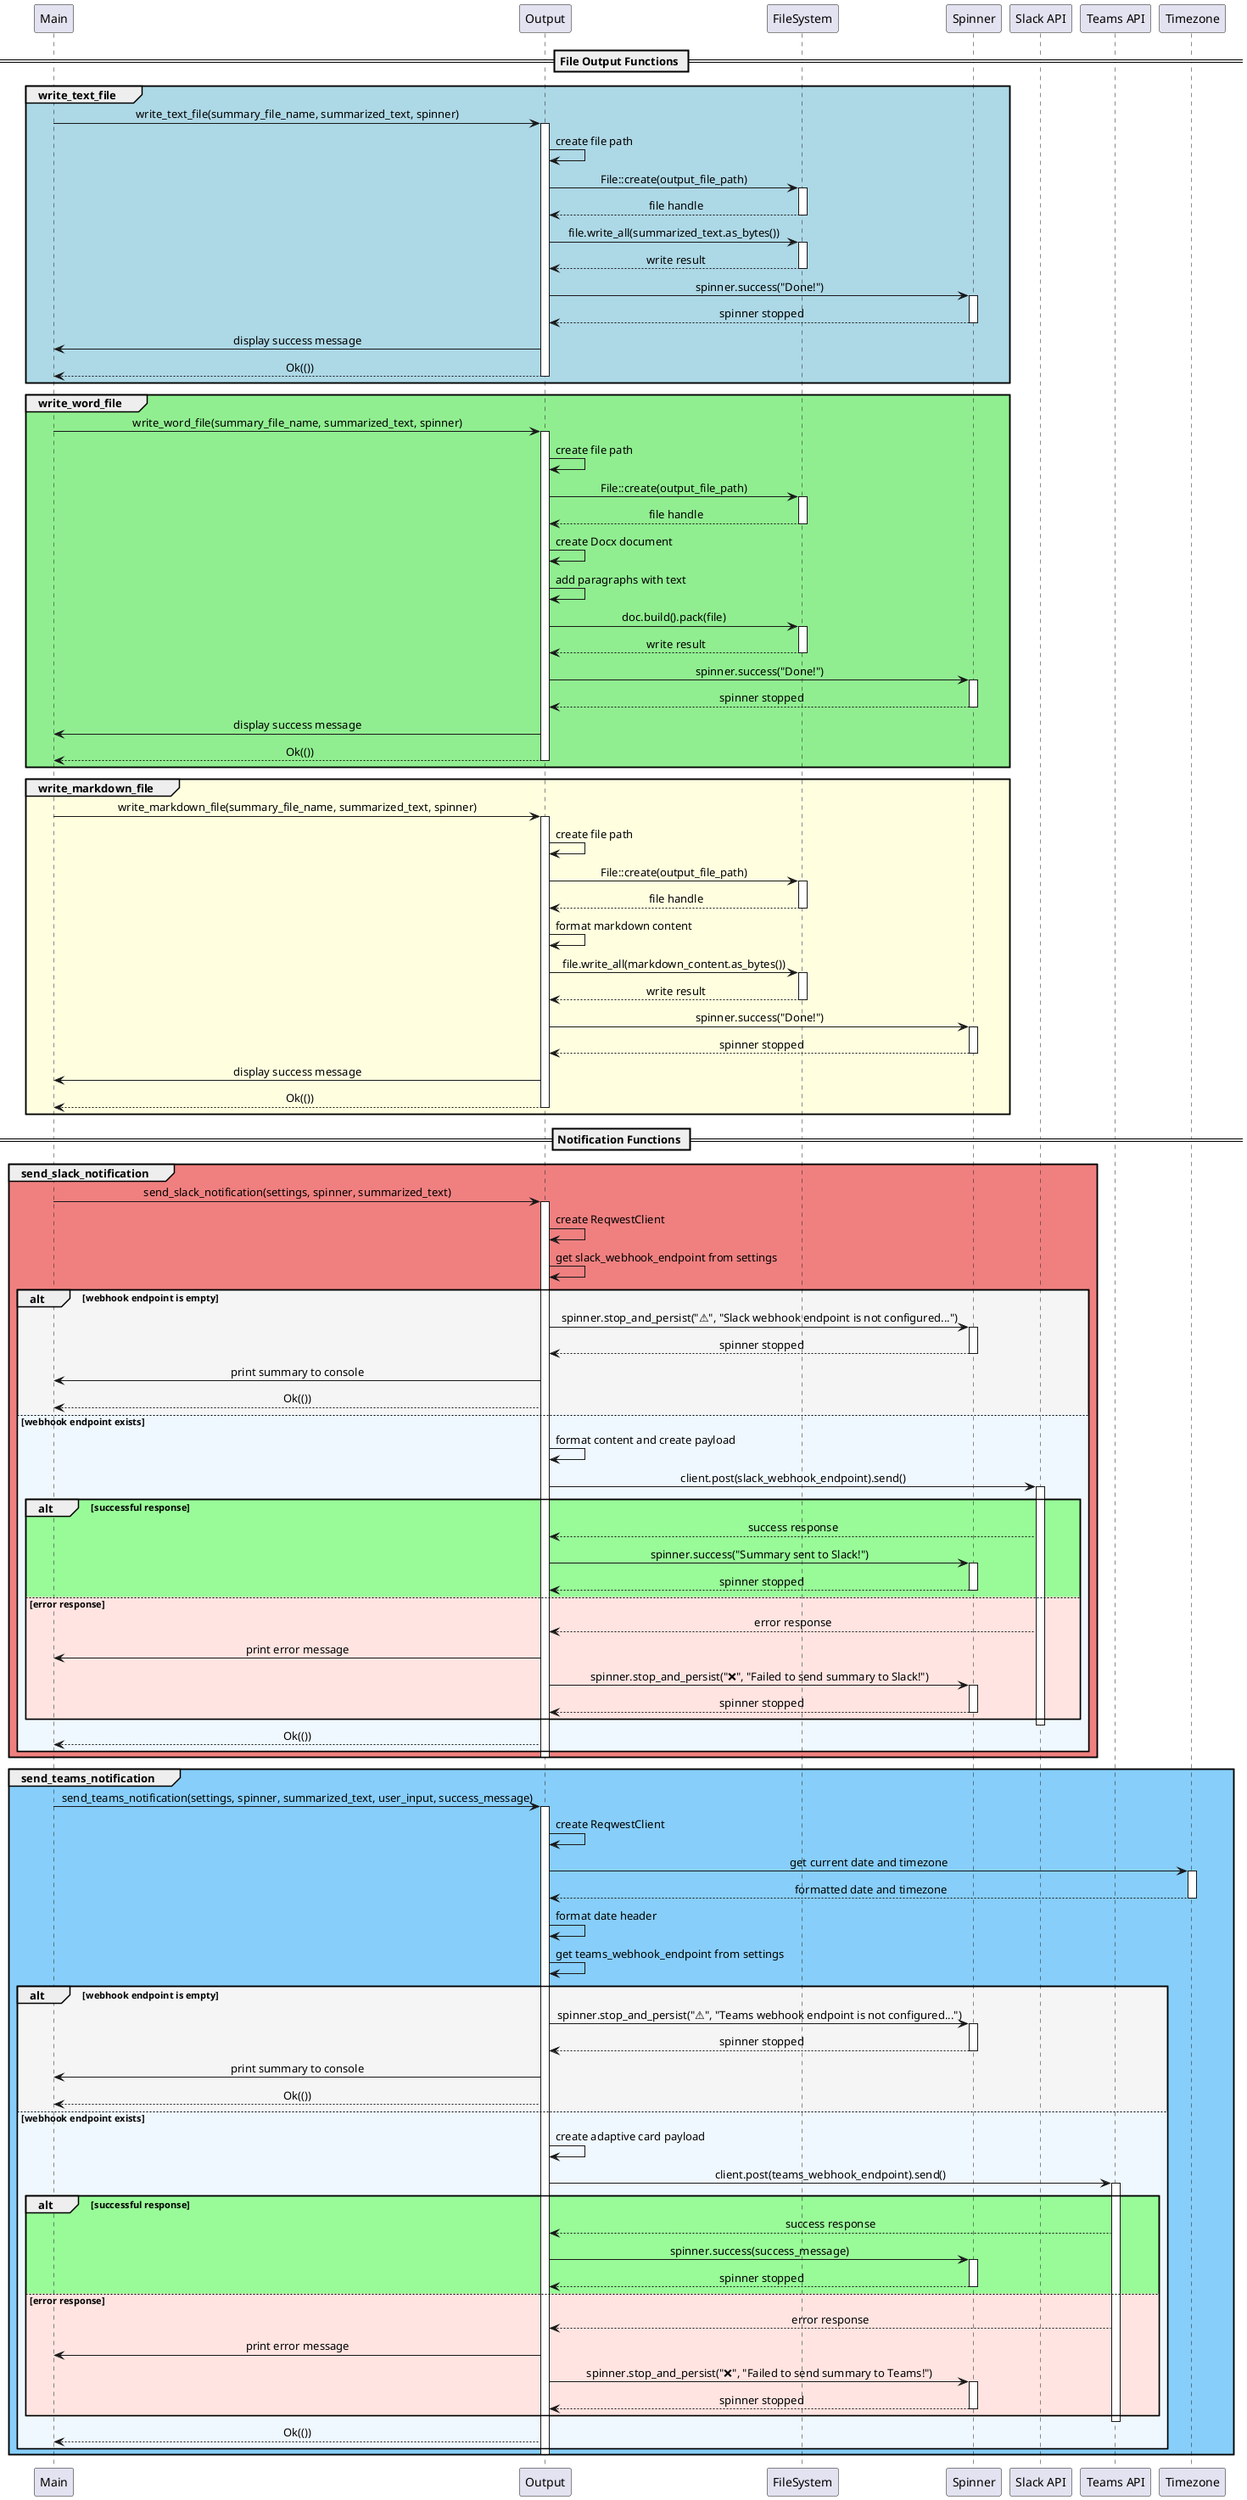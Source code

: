 @startuml
skinparam sequenceMessageAlign center

participant "Main" as Main
participant "Output" as Out
participant "FileSystem" as FS
participant "Spinner" as Spin
participant "Slack API" as Slack
participant "Teams API" as Teams
participant "Timezone" as TZ

== File Output Functions ==

group #LightBlue write_text_file
    Main -> Out: write_text_file(summary_file_name, summarized_text, spinner)
    activate Out
    
    Out -> Out: create file path
    Out -> FS: File::create(output_file_path)
    activate FS
    FS --> Out: file handle
    deactivate FS
    
    Out -> FS: file.write_all(summarized_text.as_bytes())
    activate FS
    FS --> Out: write result
    deactivate FS
    
    Out -> Spin: spinner.success("Done!")
    activate Spin
    Spin --> Out: spinner stopped
    deactivate Spin
    
    Out -> Main: display success message
    Out --> Main: Ok(())
    deactivate Out
end

group #LightGreen write_word_file
    Main -> Out: write_word_file(summary_file_name, summarized_text, spinner)
    activate Out
    
    Out -> Out: create file path
    Out -> FS: File::create(output_file_path)
    activate FS
    FS --> Out: file handle
    deactivate FS
    
    Out -> Out: create Docx document
    Out -> Out: add paragraphs with text
    
    Out -> FS: doc.build().pack(file)
    activate FS
    FS --> Out: write result
    deactivate FS
    
    Out -> Spin: spinner.success("Done!")
    activate Spin
    Spin --> Out: spinner stopped
    deactivate Spin
    
    Out -> Main: display success message
    Out --> Main: Ok(())
    deactivate Out
end

group #LightYellow write_markdown_file
    Main -> Out: write_markdown_file(summary_file_name, summarized_text, spinner)
    activate Out
    
    Out -> Out: create file path
    Out -> FS: File::create(output_file_path)
    activate FS
    FS --> Out: file handle
    deactivate FS
    
    Out -> Out: format markdown content
    
    Out -> FS: file.write_all(markdown_content.as_bytes())
    activate FS
    FS --> Out: write result
    deactivate FS
    
    Out -> Spin: spinner.success("Done!")
    activate Spin
    Spin --> Out: spinner stopped
    deactivate Spin
    
    Out -> Main: display success message
    Out --> Main: Ok(())
    deactivate Out
end

== Notification Functions ==

group #LightCoral send_slack_notification
    Main -> Out: send_slack_notification(settings, spinner, summarized_text)
    activate Out
    
    Out -> Out: create ReqwestClient
    Out -> Out: get slack_webhook_endpoint from settings
    
    alt #WhiteSmoke webhook endpoint is empty
        Out -> Spin: spinner.stop_and_persist("⚠️", "Slack webhook endpoint is not configured...")
        activate Spin
        Spin --> Out: spinner stopped
        deactivate Spin
        Out -> Main: print summary to console
        Out --> Main: Ok(())
    else #AliceBlue webhook endpoint exists
        Out -> Out: format content and create payload
        
        Out -> Slack: client.post(slack_webhook_endpoint).send()
        activate Slack
        
        alt #PaleGreen successful response
            Slack --> Out: success response
            Out -> Spin: spinner.success("Summary sent to Slack!")
            activate Spin
            Spin --> Out: spinner stopped
            deactivate Spin
        else #MistyRose error response
            Slack --> Out: error response
            Out -> Main: print error message
            Out -> Spin: spinner.stop_and_persist("❌", "Failed to send summary to Slack!")
            activate Spin
            Spin --> Out: spinner stopped
            deactivate Spin
        end
        
        deactivate Slack
        Out --> Main: Ok(())
    end
    
    deactivate Out
end

group #LightSkyBlue send_teams_notification
    Main -> Out: send_teams_notification(settings, spinner, summarized_text, user_input, success_message)
    activate Out
    
    Out -> Out: create ReqwestClient
    
    Out -> TZ: get current date and timezone
    activate TZ
    TZ --> Out: formatted date and timezone
    deactivate TZ
    
    Out -> Out: format date header
    Out -> Out: get teams_webhook_endpoint from settings
    
    alt #WhiteSmoke webhook endpoint is empty
        Out -> Spin: spinner.stop_and_persist("⚠️", "Teams webhook endpoint is not configured...")
        activate Spin
        Spin --> Out: spinner stopped
        deactivate Spin
        Out -> Main: print summary to console
        Out --> Main: Ok(())
    else #AliceBlue webhook endpoint exists
        Out -> Out: create adaptive card payload
        
        Out -> Teams: client.post(teams_webhook_endpoint).send()
        activate Teams
        
        alt #PaleGreen successful response
            Teams --> Out: success response
            Out -> Spin: spinner.success(success_message)
            activate Spin
            Spin --> Out: spinner stopped
            deactivate Spin
        else #MistyRose error response
            Teams --> Out: error response
            Out -> Main: print error message
            Out -> Spin: spinner.stop_and_persist("❌", "Failed to send summary to Teams!")
            activate Spin
            Spin --> Out: spinner stopped
            deactivate Spin
        end
        
        deactivate Teams
        Out --> Main: Ok(())
    end
    
    deactivate Out
end

@enduml